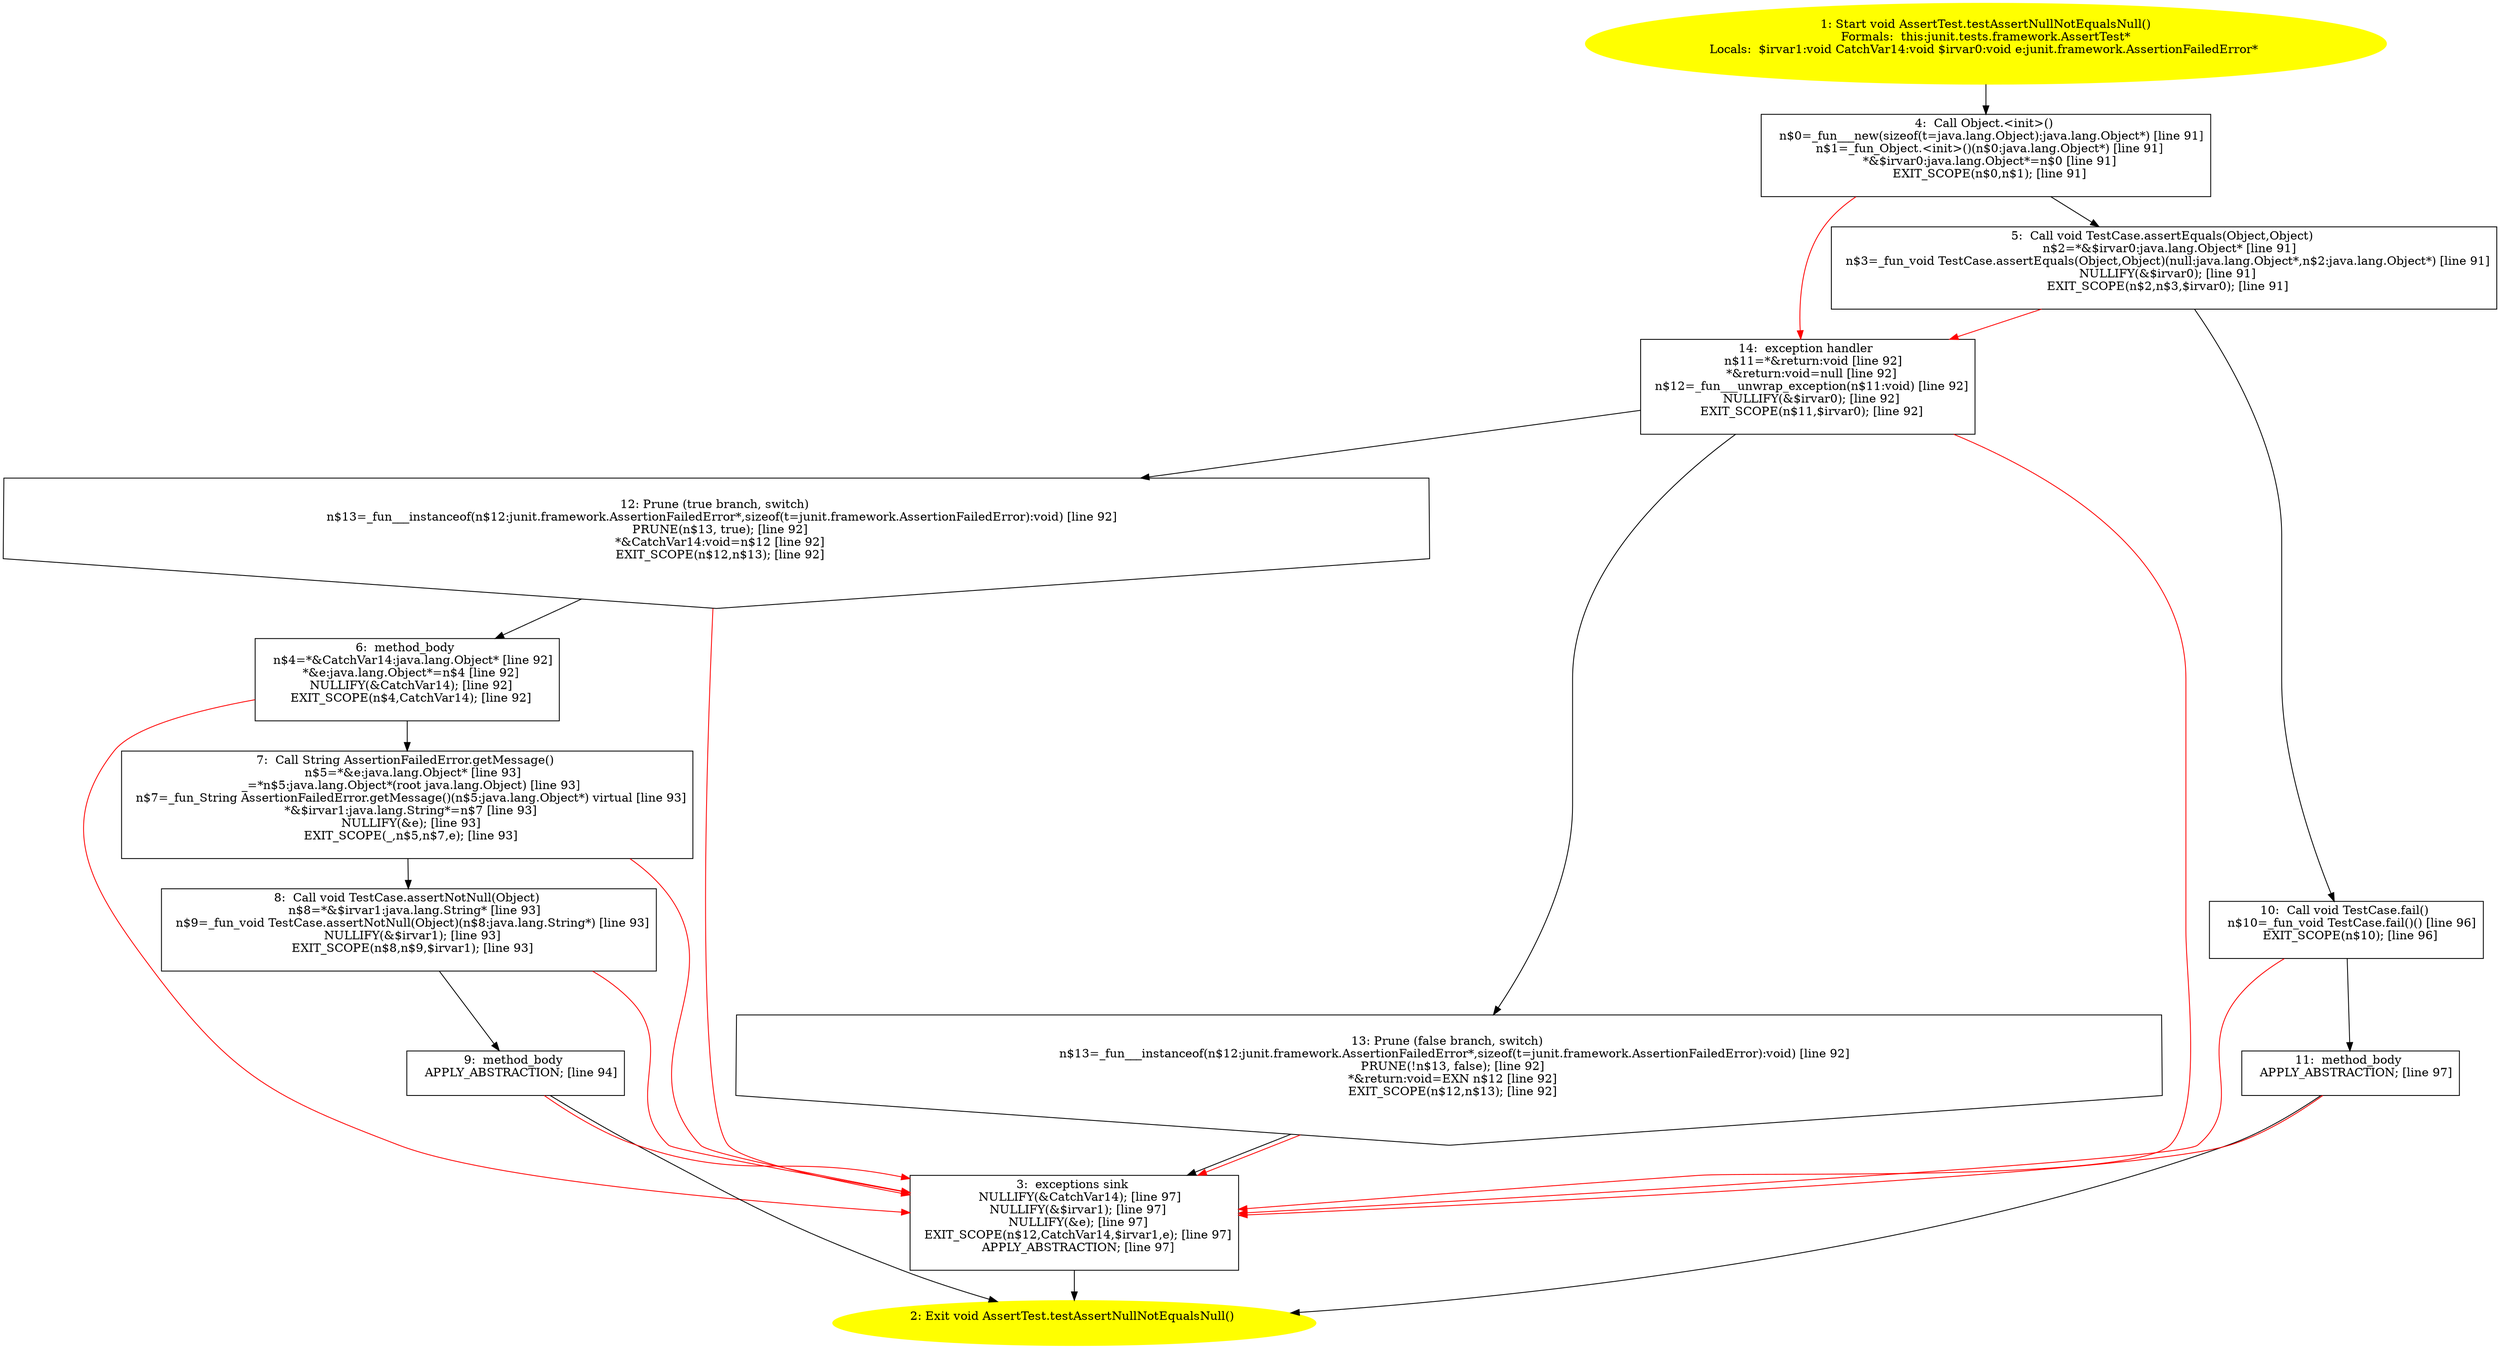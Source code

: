 /* @generated */
digraph cfg {
"junit.tests.framework.AssertTest.testAssertNullNotEqualsNull():void.021fd0fdcb7cfe83093d0edb0182a1cb_1" [label="1: Start void AssertTest.testAssertNullNotEqualsNull()\nFormals:  this:junit.tests.framework.AssertTest*\nLocals:  $irvar1:void CatchVar14:void $irvar0:void e:junit.framework.AssertionFailedError* \n  " color=yellow style=filled]
	

	 "junit.tests.framework.AssertTest.testAssertNullNotEqualsNull():void.021fd0fdcb7cfe83093d0edb0182a1cb_1" -> "junit.tests.framework.AssertTest.testAssertNullNotEqualsNull():void.021fd0fdcb7cfe83093d0edb0182a1cb_4" ;
"junit.tests.framework.AssertTest.testAssertNullNotEqualsNull():void.021fd0fdcb7cfe83093d0edb0182a1cb_2" [label="2: Exit void AssertTest.testAssertNullNotEqualsNull() \n  " color=yellow style=filled]
	

"junit.tests.framework.AssertTest.testAssertNullNotEqualsNull():void.021fd0fdcb7cfe83093d0edb0182a1cb_3" [label="3:  exceptions sink \n   NULLIFY(&CatchVar14); [line 97]\n  NULLIFY(&$irvar1); [line 97]\n  NULLIFY(&e); [line 97]\n  EXIT_SCOPE(n$12,CatchVar14,$irvar1,e); [line 97]\n  APPLY_ABSTRACTION; [line 97]\n " shape="box"]
	

	 "junit.tests.framework.AssertTest.testAssertNullNotEqualsNull():void.021fd0fdcb7cfe83093d0edb0182a1cb_3" -> "junit.tests.framework.AssertTest.testAssertNullNotEqualsNull():void.021fd0fdcb7cfe83093d0edb0182a1cb_2" ;
"junit.tests.framework.AssertTest.testAssertNullNotEqualsNull():void.021fd0fdcb7cfe83093d0edb0182a1cb_4" [label="4:  Call Object.<init>() \n   n$0=_fun___new(sizeof(t=java.lang.Object):java.lang.Object*) [line 91]\n  n$1=_fun_Object.<init>()(n$0:java.lang.Object*) [line 91]\n  *&$irvar0:java.lang.Object*=n$0 [line 91]\n  EXIT_SCOPE(n$0,n$1); [line 91]\n " shape="box"]
	

	 "junit.tests.framework.AssertTest.testAssertNullNotEqualsNull():void.021fd0fdcb7cfe83093d0edb0182a1cb_4" -> "junit.tests.framework.AssertTest.testAssertNullNotEqualsNull():void.021fd0fdcb7cfe83093d0edb0182a1cb_5" ;
	 "junit.tests.framework.AssertTest.testAssertNullNotEqualsNull():void.021fd0fdcb7cfe83093d0edb0182a1cb_4" -> "junit.tests.framework.AssertTest.testAssertNullNotEqualsNull():void.021fd0fdcb7cfe83093d0edb0182a1cb_14" [color="red" ];
"junit.tests.framework.AssertTest.testAssertNullNotEqualsNull():void.021fd0fdcb7cfe83093d0edb0182a1cb_5" [label="5:  Call void TestCase.assertEquals(Object,Object) \n   n$2=*&$irvar0:java.lang.Object* [line 91]\n  n$3=_fun_void TestCase.assertEquals(Object,Object)(null:java.lang.Object*,n$2:java.lang.Object*) [line 91]\n  NULLIFY(&$irvar0); [line 91]\n  EXIT_SCOPE(n$2,n$3,$irvar0); [line 91]\n " shape="box"]
	

	 "junit.tests.framework.AssertTest.testAssertNullNotEqualsNull():void.021fd0fdcb7cfe83093d0edb0182a1cb_5" -> "junit.tests.framework.AssertTest.testAssertNullNotEqualsNull():void.021fd0fdcb7cfe83093d0edb0182a1cb_10" ;
	 "junit.tests.framework.AssertTest.testAssertNullNotEqualsNull():void.021fd0fdcb7cfe83093d0edb0182a1cb_5" -> "junit.tests.framework.AssertTest.testAssertNullNotEqualsNull():void.021fd0fdcb7cfe83093d0edb0182a1cb_14" [color="red" ];
"junit.tests.framework.AssertTest.testAssertNullNotEqualsNull():void.021fd0fdcb7cfe83093d0edb0182a1cb_6" [label="6:  method_body \n   n$4=*&CatchVar14:java.lang.Object* [line 92]\n  *&e:java.lang.Object*=n$4 [line 92]\n  NULLIFY(&CatchVar14); [line 92]\n  EXIT_SCOPE(n$4,CatchVar14); [line 92]\n " shape="box"]
	

	 "junit.tests.framework.AssertTest.testAssertNullNotEqualsNull():void.021fd0fdcb7cfe83093d0edb0182a1cb_6" -> "junit.tests.framework.AssertTest.testAssertNullNotEqualsNull():void.021fd0fdcb7cfe83093d0edb0182a1cb_7" ;
	 "junit.tests.framework.AssertTest.testAssertNullNotEqualsNull():void.021fd0fdcb7cfe83093d0edb0182a1cb_6" -> "junit.tests.framework.AssertTest.testAssertNullNotEqualsNull():void.021fd0fdcb7cfe83093d0edb0182a1cb_3" [color="red" ];
"junit.tests.framework.AssertTest.testAssertNullNotEqualsNull():void.021fd0fdcb7cfe83093d0edb0182a1cb_7" [label="7:  Call String AssertionFailedError.getMessage() \n   n$5=*&e:java.lang.Object* [line 93]\n  _=*n$5:java.lang.Object*(root java.lang.Object) [line 93]\n  n$7=_fun_String AssertionFailedError.getMessage()(n$5:java.lang.Object*) virtual [line 93]\n  *&$irvar1:java.lang.String*=n$7 [line 93]\n  NULLIFY(&e); [line 93]\n  EXIT_SCOPE(_,n$5,n$7,e); [line 93]\n " shape="box"]
	

	 "junit.tests.framework.AssertTest.testAssertNullNotEqualsNull():void.021fd0fdcb7cfe83093d0edb0182a1cb_7" -> "junit.tests.framework.AssertTest.testAssertNullNotEqualsNull():void.021fd0fdcb7cfe83093d0edb0182a1cb_8" ;
	 "junit.tests.framework.AssertTest.testAssertNullNotEqualsNull():void.021fd0fdcb7cfe83093d0edb0182a1cb_7" -> "junit.tests.framework.AssertTest.testAssertNullNotEqualsNull():void.021fd0fdcb7cfe83093d0edb0182a1cb_3" [color="red" ];
"junit.tests.framework.AssertTest.testAssertNullNotEqualsNull():void.021fd0fdcb7cfe83093d0edb0182a1cb_8" [label="8:  Call void TestCase.assertNotNull(Object) \n   n$8=*&$irvar1:java.lang.String* [line 93]\n  n$9=_fun_void TestCase.assertNotNull(Object)(n$8:java.lang.String*) [line 93]\n  NULLIFY(&$irvar1); [line 93]\n  EXIT_SCOPE(n$8,n$9,$irvar1); [line 93]\n " shape="box"]
	

	 "junit.tests.framework.AssertTest.testAssertNullNotEqualsNull():void.021fd0fdcb7cfe83093d0edb0182a1cb_8" -> "junit.tests.framework.AssertTest.testAssertNullNotEqualsNull():void.021fd0fdcb7cfe83093d0edb0182a1cb_9" ;
	 "junit.tests.framework.AssertTest.testAssertNullNotEqualsNull():void.021fd0fdcb7cfe83093d0edb0182a1cb_8" -> "junit.tests.framework.AssertTest.testAssertNullNotEqualsNull():void.021fd0fdcb7cfe83093d0edb0182a1cb_3" [color="red" ];
"junit.tests.framework.AssertTest.testAssertNullNotEqualsNull():void.021fd0fdcb7cfe83093d0edb0182a1cb_9" [label="9:  method_body \n   APPLY_ABSTRACTION; [line 94]\n " shape="box"]
	

	 "junit.tests.framework.AssertTest.testAssertNullNotEqualsNull():void.021fd0fdcb7cfe83093d0edb0182a1cb_9" -> "junit.tests.framework.AssertTest.testAssertNullNotEqualsNull():void.021fd0fdcb7cfe83093d0edb0182a1cb_2" ;
	 "junit.tests.framework.AssertTest.testAssertNullNotEqualsNull():void.021fd0fdcb7cfe83093d0edb0182a1cb_9" -> "junit.tests.framework.AssertTest.testAssertNullNotEqualsNull():void.021fd0fdcb7cfe83093d0edb0182a1cb_3" [color="red" ];
"junit.tests.framework.AssertTest.testAssertNullNotEqualsNull():void.021fd0fdcb7cfe83093d0edb0182a1cb_10" [label="10:  Call void TestCase.fail() \n   n$10=_fun_void TestCase.fail()() [line 96]\n  EXIT_SCOPE(n$10); [line 96]\n " shape="box"]
	

	 "junit.tests.framework.AssertTest.testAssertNullNotEqualsNull():void.021fd0fdcb7cfe83093d0edb0182a1cb_10" -> "junit.tests.framework.AssertTest.testAssertNullNotEqualsNull():void.021fd0fdcb7cfe83093d0edb0182a1cb_11" ;
	 "junit.tests.framework.AssertTest.testAssertNullNotEqualsNull():void.021fd0fdcb7cfe83093d0edb0182a1cb_10" -> "junit.tests.framework.AssertTest.testAssertNullNotEqualsNull():void.021fd0fdcb7cfe83093d0edb0182a1cb_3" [color="red" ];
"junit.tests.framework.AssertTest.testAssertNullNotEqualsNull():void.021fd0fdcb7cfe83093d0edb0182a1cb_11" [label="11:  method_body \n   APPLY_ABSTRACTION; [line 97]\n " shape="box"]
	

	 "junit.tests.framework.AssertTest.testAssertNullNotEqualsNull():void.021fd0fdcb7cfe83093d0edb0182a1cb_11" -> "junit.tests.framework.AssertTest.testAssertNullNotEqualsNull():void.021fd0fdcb7cfe83093d0edb0182a1cb_2" ;
	 "junit.tests.framework.AssertTest.testAssertNullNotEqualsNull():void.021fd0fdcb7cfe83093d0edb0182a1cb_11" -> "junit.tests.framework.AssertTest.testAssertNullNotEqualsNull():void.021fd0fdcb7cfe83093d0edb0182a1cb_3" [color="red" ];
"junit.tests.framework.AssertTest.testAssertNullNotEqualsNull():void.021fd0fdcb7cfe83093d0edb0182a1cb_12" [label="12: Prune (true branch, switch) \n   n$13=_fun___instanceof(n$12:junit.framework.AssertionFailedError*,sizeof(t=junit.framework.AssertionFailedError):void) [line 92]\n  PRUNE(n$13, true); [line 92]\n  *&CatchVar14:void=n$12 [line 92]\n  EXIT_SCOPE(n$12,n$13); [line 92]\n " shape="invhouse"]
	

	 "junit.tests.framework.AssertTest.testAssertNullNotEqualsNull():void.021fd0fdcb7cfe83093d0edb0182a1cb_12" -> "junit.tests.framework.AssertTest.testAssertNullNotEqualsNull():void.021fd0fdcb7cfe83093d0edb0182a1cb_6" ;
	 "junit.tests.framework.AssertTest.testAssertNullNotEqualsNull():void.021fd0fdcb7cfe83093d0edb0182a1cb_12" -> "junit.tests.framework.AssertTest.testAssertNullNotEqualsNull():void.021fd0fdcb7cfe83093d0edb0182a1cb_3" [color="red" ];
"junit.tests.framework.AssertTest.testAssertNullNotEqualsNull():void.021fd0fdcb7cfe83093d0edb0182a1cb_13" [label="13: Prune (false branch, switch) \n   n$13=_fun___instanceof(n$12:junit.framework.AssertionFailedError*,sizeof(t=junit.framework.AssertionFailedError):void) [line 92]\n  PRUNE(!n$13, false); [line 92]\n  *&return:void=EXN n$12 [line 92]\n  EXIT_SCOPE(n$12,n$13); [line 92]\n " shape="invhouse"]
	

	 "junit.tests.framework.AssertTest.testAssertNullNotEqualsNull():void.021fd0fdcb7cfe83093d0edb0182a1cb_13" -> "junit.tests.framework.AssertTest.testAssertNullNotEqualsNull():void.021fd0fdcb7cfe83093d0edb0182a1cb_3" ;
	 "junit.tests.framework.AssertTest.testAssertNullNotEqualsNull():void.021fd0fdcb7cfe83093d0edb0182a1cb_13" -> "junit.tests.framework.AssertTest.testAssertNullNotEqualsNull():void.021fd0fdcb7cfe83093d0edb0182a1cb_3" [color="red" ];
"junit.tests.framework.AssertTest.testAssertNullNotEqualsNull():void.021fd0fdcb7cfe83093d0edb0182a1cb_14" [label="14:  exception handler \n   n$11=*&return:void [line 92]\n  *&return:void=null [line 92]\n  n$12=_fun___unwrap_exception(n$11:void) [line 92]\n  NULLIFY(&$irvar0); [line 92]\n  EXIT_SCOPE(n$11,$irvar0); [line 92]\n " shape="box"]
	

	 "junit.tests.framework.AssertTest.testAssertNullNotEqualsNull():void.021fd0fdcb7cfe83093d0edb0182a1cb_14" -> "junit.tests.framework.AssertTest.testAssertNullNotEqualsNull():void.021fd0fdcb7cfe83093d0edb0182a1cb_12" ;
	 "junit.tests.framework.AssertTest.testAssertNullNotEqualsNull():void.021fd0fdcb7cfe83093d0edb0182a1cb_14" -> "junit.tests.framework.AssertTest.testAssertNullNotEqualsNull():void.021fd0fdcb7cfe83093d0edb0182a1cb_13" ;
	 "junit.tests.framework.AssertTest.testAssertNullNotEqualsNull():void.021fd0fdcb7cfe83093d0edb0182a1cb_14" -> "junit.tests.framework.AssertTest.testAssertNullNotEqualsNull():void.021fd0fdcb7cfe83093d0edb0182a1cb_3" [color="red" ];
}
